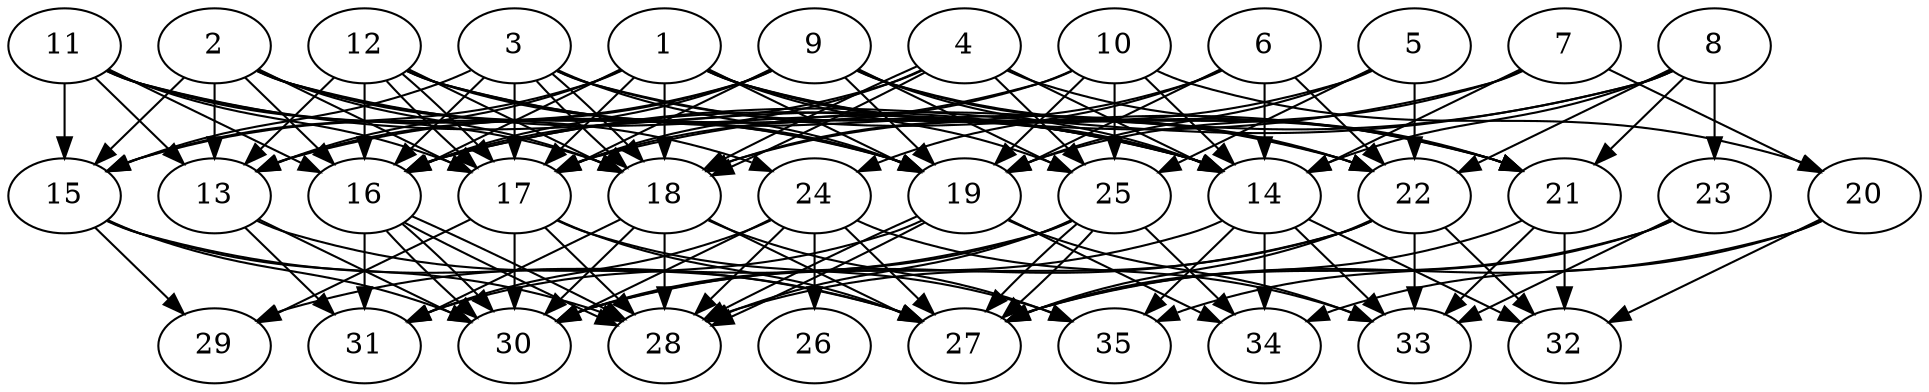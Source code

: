 // DAG automatically generated by daggen at Thu Oct  3 14:05:37 2019
// ./daggen --dot -n 35 --ccr 0.4 --fat 0.9 --regular 0.5 --density 0.9 --mindata 5242880 --maxdata 52428800 
digraph G {
  1 [size="95726080", alpha="0.18", expect_size="38290432"] 
  1 -> 13 [size ="38290432"]
  1 -> 14 [size ="38290432"]
  1 -> 15 [size ="38290432"]
  1 -> 16 [size ="38290432"]
  1 -> 17 [size ="38290432"]
  1 -> 18 [size ="38290432"]
  1 -> 19 [size ="38290432"]
  1 -> 21 [size ="38290432"]
  1 -> 22 [size ="38290432"]
  1 -> 25 [size ="38290432"]
  2 [size="33308160", alpha="0.19", expect_size="13323264"] 
  2 -> 13 [size ="13323264"]
  2 -> 14 [size ="13323264"]
  2 -> 15 [size ="13323264"]
  2 -> 16 [size ="13323264"]
  2 -> 17 [size ="13323264"]
  2 -> 18 [size ="13323264"]
  2 -> 19 [size ="13323264"]
  2 -> 24 [size ="13323264"]
  3 [size="25328640", alpha="0.01", expect_size="10131456"] 
  3 -> 14 [size ="10131456"]
  3 -> 15 [size ="10131456"]
  3 -> 16 [size ="10131456"]
  3 -> 17 [size ="10131456"]
  3 -> 18 [size ="10131456"]
  3 -> 18 [size ="10131456"]
  3 -> 19 [size ="10131456"]
  3 -> 21 [size ="10131456"]
  4 [size="36533760", alpha="0.04", expect_size="14613504"] 
  4 -> 14 [size ="14613504"]
  4 -> 16 [size ="14613504"]
  4 -> 17 [size ="14613504"]
  4 -> 18 [size ="14613504"]
  4 -> 18 [size ="14613504"]
  4 -> 21 [size ="14613504"]
  4 -> 25 [size ="14613504"]
  5 [size="114590720", alpha="0.18", expect_size="45836288"] 
  5 -> 18 [size ="45836288"]
  5 -> 19 [size ="45836288"]
  5 -> 22 [size ="45836288"]
  5 -> 25 [size ="45836288"]
  6 [size="46059520", alpha="0.19", expect_size="18423808"] 
  6 -> 14 [size ="18423808"]
  6 -> 18 [size ="18423808"]
  6 -> 19 [size ="18423808"]
  6 -> 22 [size ="18423808"]
  6 -> 24 [size ="18423808"]
  7 [size="96496640", alpha="0.19", expect_size="38598656"] 
  7 -> 14 [size ="38598656"]
  7 -> 16 [size ="38598656"]
  7 -> 19 [size ="38598656"]
  7 -> 20 [size ="38598656"]
  8 [size="51722240", alpha="0.06", expect_size="20688896"] 
  8 -> 14 [size ="20688896"]
  8 -> 16 [size ="20688896"]
  8 -> 17 [size ="20688896"]
  8 -> 21 [size ="20688896"]
  8 -> 22 [size ="20688896"]
  8 -> 23 [size ="20688896"]
  9 [size="67878400", alpha="0.05", expect_size="27151360"] 
  9 -> 13 [size ="27151360"]
  9 -> 14 [size ="27151360"]
  9 -> 15 [size ="27151360"]
  9 -> 16 [size ="27151360"]
  9 -> 17 [size ="27151360"]
  9 -> 19 [size ="27151360"]
  9 -> 21 [size ="27151360"]
  9 -> 22 [size ="27151360"]
  9 -> 25 [size ="27151360"]
  10 [size="67161600", alpha="0.06", expect_size="26864640"] 
  10 -> 13 [size ="26864640"]
  10 -> 14 [size ="26864640"]
  10 -> 17 [size ="26864640"]
  10 -> 19 [size ="26864640"]
  10 -> 20 [size ="26864640"]
  10 -> 25 [size ="26864640"]
  11 [size="100037120", alpha="0.17", expect_size="40014848"] 
  11 -> 13 [size ="40014848"]
  11 -> 14 [size ="40014848"]
  11 -> 15 [size ="40014848"]
  11 -> 16 [size ="40014848"]
  11 -> 17 [size ="40014848"]
  11 -> 18 [size ="40014848"]
  11 -> 19 [size ="40014848"]
  12 [size="86469120", alpha="0.03", expect_size="34587648"] 
  12 -> 13 [size ="34587648"]
  12 -> 14 [size ="34587648"]
  12 -> 16 [size ="34587648"]
  12 -> 17 [size ="34587648"]
  12 -> 17 [size ="34587648"]
  12 -> 18 [size ="34587648"]
  12 -> 19 [size ="34587648"]
  12 -> 22 [size ="34587648"]
  13 [size="80709120", alpha="0.06", expect_size="32283648"] 
  13 -> 27 [size ="32283648"]
  13 -> 30 [size ="32283648"]
  13 -> 31 [size ="32283648"]
  14 [size="83927040", alpha="0.11", expect_size="33570816"] 
  14 -> 30 [size ="33570816"]
  14 -> 32 [size ="33570816"]
  14 -> 33 [size ="33570816"]
  14 -> 34 [size ="33570816"]
  14 -> 35 [size ="33570816"]
  15 [size="110041600", alpha="0.18", expect_size="44016640"] 
  15 -> 27 [size ="44016640"]
  15 -> 28 [size ="44016640"]
  15 -> 29 [size ="44016640"]
  15 -> 30 [size ="44016640"]
  16 [size="99397120", alpha="0.20", expect_size="39758848"] 
  16 -> 28 [size ="39758848"]
  16 -> 28 [size ="39758848"]
  16 -> 30 [size ="39758848"]
  16 -> 30 [size ="39758848"]
  16 -> 31 [size ="39758848"]
  17 [size="93227520", alpha="0.17", expect_size="37291008"] 
  17 -> 27 [size ="37291008"]
  17 -> 28 [size ="37291008"]
  17 -> 29 [size ="37291008"]
  17 -> 30 [size ="37291008"]
  17 -> 35 [size ="37291008"]
  18 [size="86108160", alpha="0.12", expect_size="34443264"] 
  18 -> 27 [size ="34443264"]
  18 -> 28 [size ="34443264"]
  18 -> 30 [size ="34443264"]
  18 -> 31 [size ="34443264"]
  18 -> 35 [size ="34443264"]
  19 [size="123676160", alpha="0.17", expect_size="49470464"] 
  19 -> 28 [size ="49470464"]
  19 -> 28 [size ="49470464"]
  19 -> 31 [size ="49470464"]
  19 -> 33 [size ="49470464"]
  19 -> 34 [size ="49470464"]
  20 [size="32307200", alpha="0.01", expect_size="12922880"] 
  20 -> 27 [size ="12922880"]
  20 -> 32 [size ="12922880"]
  20 -> 34 [size ="12922880"]
  21 [size="65305600", alpha="0.19", expect_size="26122240"] 
  21 -> 27 [size ="26122240"]
  21 -> 32 [size ="26122240"]
  21 -> 33 [size ="26122240"]
  22 [size="49676800", alpha="0.01", expect_size="19870720"] 
  22 -> 27 [size ="19870720"]
  22 -> 28 [size ="19870720"]
  22 -> 30 [size ="19870720"]
  22 -> 32 [size ="19870720"]
  22 -> 33 [size ="19870720"]
  23 [size="67970560", alpha="0.05", expect_size="27188224"] 
  23 -> 27 [size ="27188224"]
  23 -> 33 [size ="27188224"]
  23 -> 35 [size ="27188224"]
  24 [size="104125440", alpha="0.13", expect_size="41650176"] 
  24 -> 26 [size ="41650176"]
  24 -> 27 [size ="41650176"]
  24 -> 28 [size ="41650176"]
  24 -> 30 [size ="41650176"]
  24 -> 31 [size ="41650176"]
  24 -> 33 [size ="41650176"]
  25 [size="51054080", alpha="0.18", expect_size="20421632"] 
  25 -> 27 [size ="20421632"]
  25 -> 27 [size ="20421632"]
  25 -> 28 [size ="20421632"]
  25 -> 29 [size ="20421632"]
  25 -> 30 [size ="20421632"]
  25 -> 34 [size ="20421632"]
  26 [size="38789120", alpha="0.09", expect_size="15515648"] 
  27 [size="36610560", alpha="0.14", expect_size="14644224"] 
  28 [size="21662720", alpha="0.05", expect_size="8665088"] 
  29 [size="92861440", alpha="0.06", expect_size="37144576"] 
  30 [size="72279040", alpha="0.16", expect_size="28911616"] 
  31 [size="78064640", alpha="0.01", expect_size="31225856"] 
  32 [size="74867200", alpha="0.18", expect_size="29946880"] 
  33 [size="82895360", alpha="0.06", expect_size="33158144"] 
  34 [size="114365440", alpha="0.07", expect_size="45746176"] 
  35 [size="74749440", alpha="0.04", expect_size="29899776"] 
}
